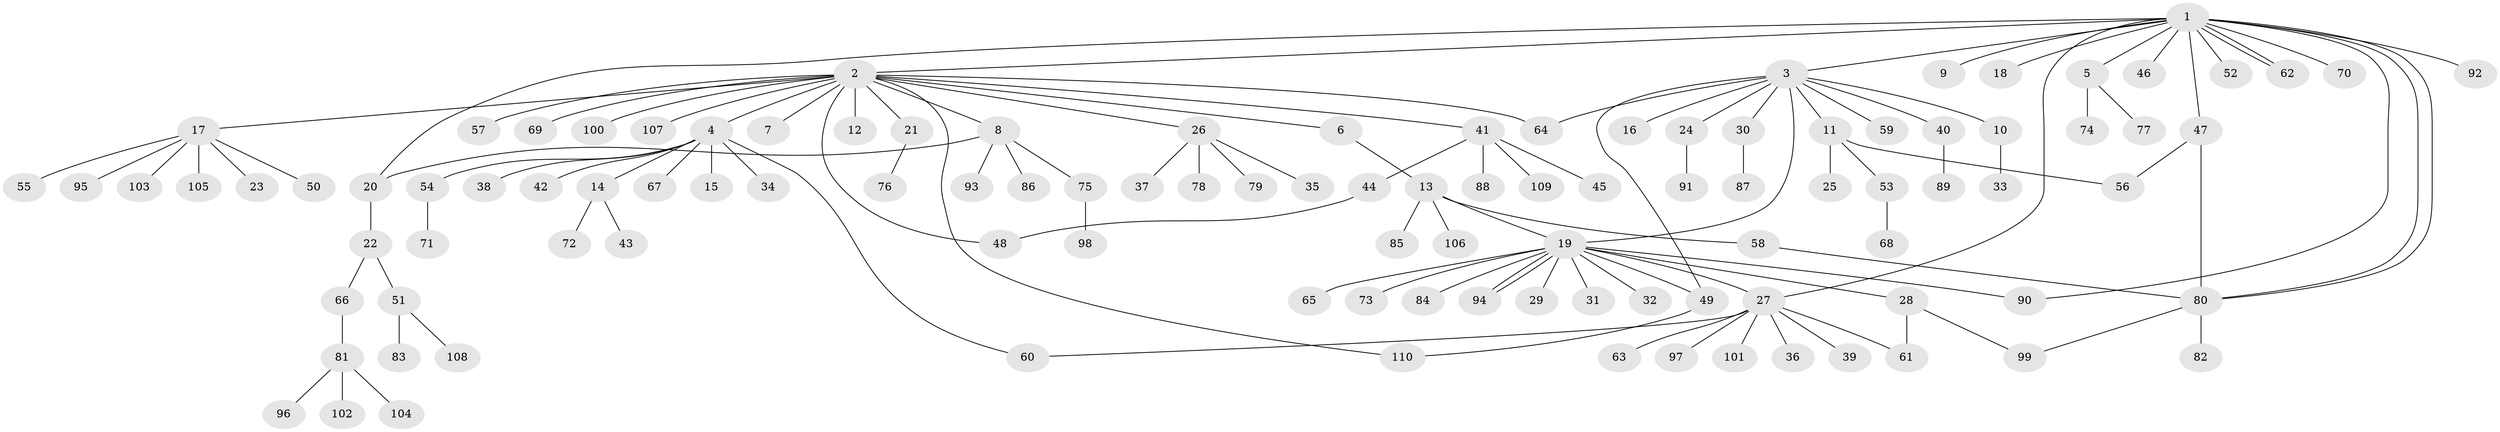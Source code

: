// Generated by graph-tools (version 1.1) at 2025/35/03/09/25 02:35:45]
// undirected, 110 vertices, 126 edges
graph export_dot {
graph [start="1"]
  node [color=gray90,style=filled];
  1;
  2;
  3;
  4;
  5;
  6;
  7;
  8;
  9;
  10;
  11;
  12;
  13;
  14;
  15;
  16;
  17;
  18;
  19;
  20;
  21;
  22;
  23;
  24;
  25;
  26;
  27;
  28;
  29;
  30;
  31;
  32;
  33;
  34;
  35;
  36;
  37;
  38;
  39;
  40;
  41;
  42;
  43;
  44;
  45;
  46;
  47;
  48;
  49;
  50;
  51;
  52;
  53;
  54;
  55;
  56;
  57;
  58;
  59;
  60;
  61;
  62;
  63;
  64;
  65;
  66;
  67;
  68;
  69;
  70;
  71;
  72;
  73;
  74;
  75;
  76;
  77;
  78;
  79;
  80;
  81;
  82;
  83;
  84;
  85;
  86;
  87;
  88;
  89;
  90;
  91;
  92;
  93;
  94;
  95;
  96;
  97;
  98;
  99;
  100;
  101;
  102;
  103;
  104;
  105;
  106;
  107;
  108;
  109;
  110;
  1 -- 2;
  1 -- 3;
  1 -- 5;
  1 -- 9;
  1 -- 18;
  1 -- 20;
  1 -- 27;
  1 -- 46;
  1 -- 47;
  1 -- 52;
  1 -- 62;
  1 -- 62;
  1 -- 70;
  1 -- 80;
  1 -- 80;
  1 -- 90;
  1 -- 92;
  2 -- 4;
  2 -- 6;
  2 -- 7;
  2 -- 8;
  2 -- 12;
  2 -- 17;
  2 -- 21;
  2 -- 26;
  2 -- 41;
  2 -- 48;
  2 -- 57;
  2 -- 64;
  2 -- 69;
  2 -- 100;
  2 -- 107;
  2 -- 110;
  3 -- 10;
  3 -- 11;
  3 -- 16;
  3 -- 19;
  3 -- 24;
  3 -- 30;
  3 -- 40;
  3 -- 49;
  3 -- 59;
  3 -- 64;
  4 -- 14;
  4 -- 15;
  4 -- 34;
  4 -- 38;
  4 -- 42;
  4 -- 54;
  4 -- 60;
  4 -- 67;
  5 -- 74;
  5 -- 77;
  6 -- 13;
  8 -- 20;
  8 -- 75;
  8 -- 86;
  8 -- 93;
  10 -- 33;
  11 -- 25;
  11 -- 53;
  11 -- 56;
  13 -- 19;
  13 -- 58;
  13 -- 85;
  13 -- 106;
  14 -- 43;
  14 -- 72;
  17 -- 23;
  17 -- 50;
  17 -- 55;
  17 -- 95;
  17 -- 103;
  17 -- 105;
  19 -- 27;
  19 -- 28;
  19 -- 29;
  19 -- 31;
  19 -- 32;
  19 -- 49;
  19 -- 65;
  19 -- 73;
  19 -- 84;
  19 -- 90;
  19 -- 94;
  19 -- 94;
  20 -- 22;
  21 -- 76;
  22 -- 51;
  22 -- 66;
  24 -- 91;
  26 -- 35;
  26 -- 37;
  26 -- 78;
  26 -- 79;
  27 -- 36;
  27 -- 39;
  27 -- 60;
  27 -- 61;
  27 -- 63;
  27 -- 97;
  27 -- 101;
  28 -- 61;
  28 -- 99;
  30 -- 87;
  40 -- 89;
  41 -- 44;
  41 -- 45;
  41 -- 88;
  41 -- 109;
  44 -- 48;
  47 -- 56;
  47 -- 80;
  49 -- 110;
  51 -- 83;
  51 -- 108;
  53 -- 68;
  54 -- 71;
  58 -- 80;
  66 -- 81;
  75 -- 98;
  80 -- 82;
  80 -- 99;
  81 -- 96;
  81 -- 102;
  81 -- 104;
}
